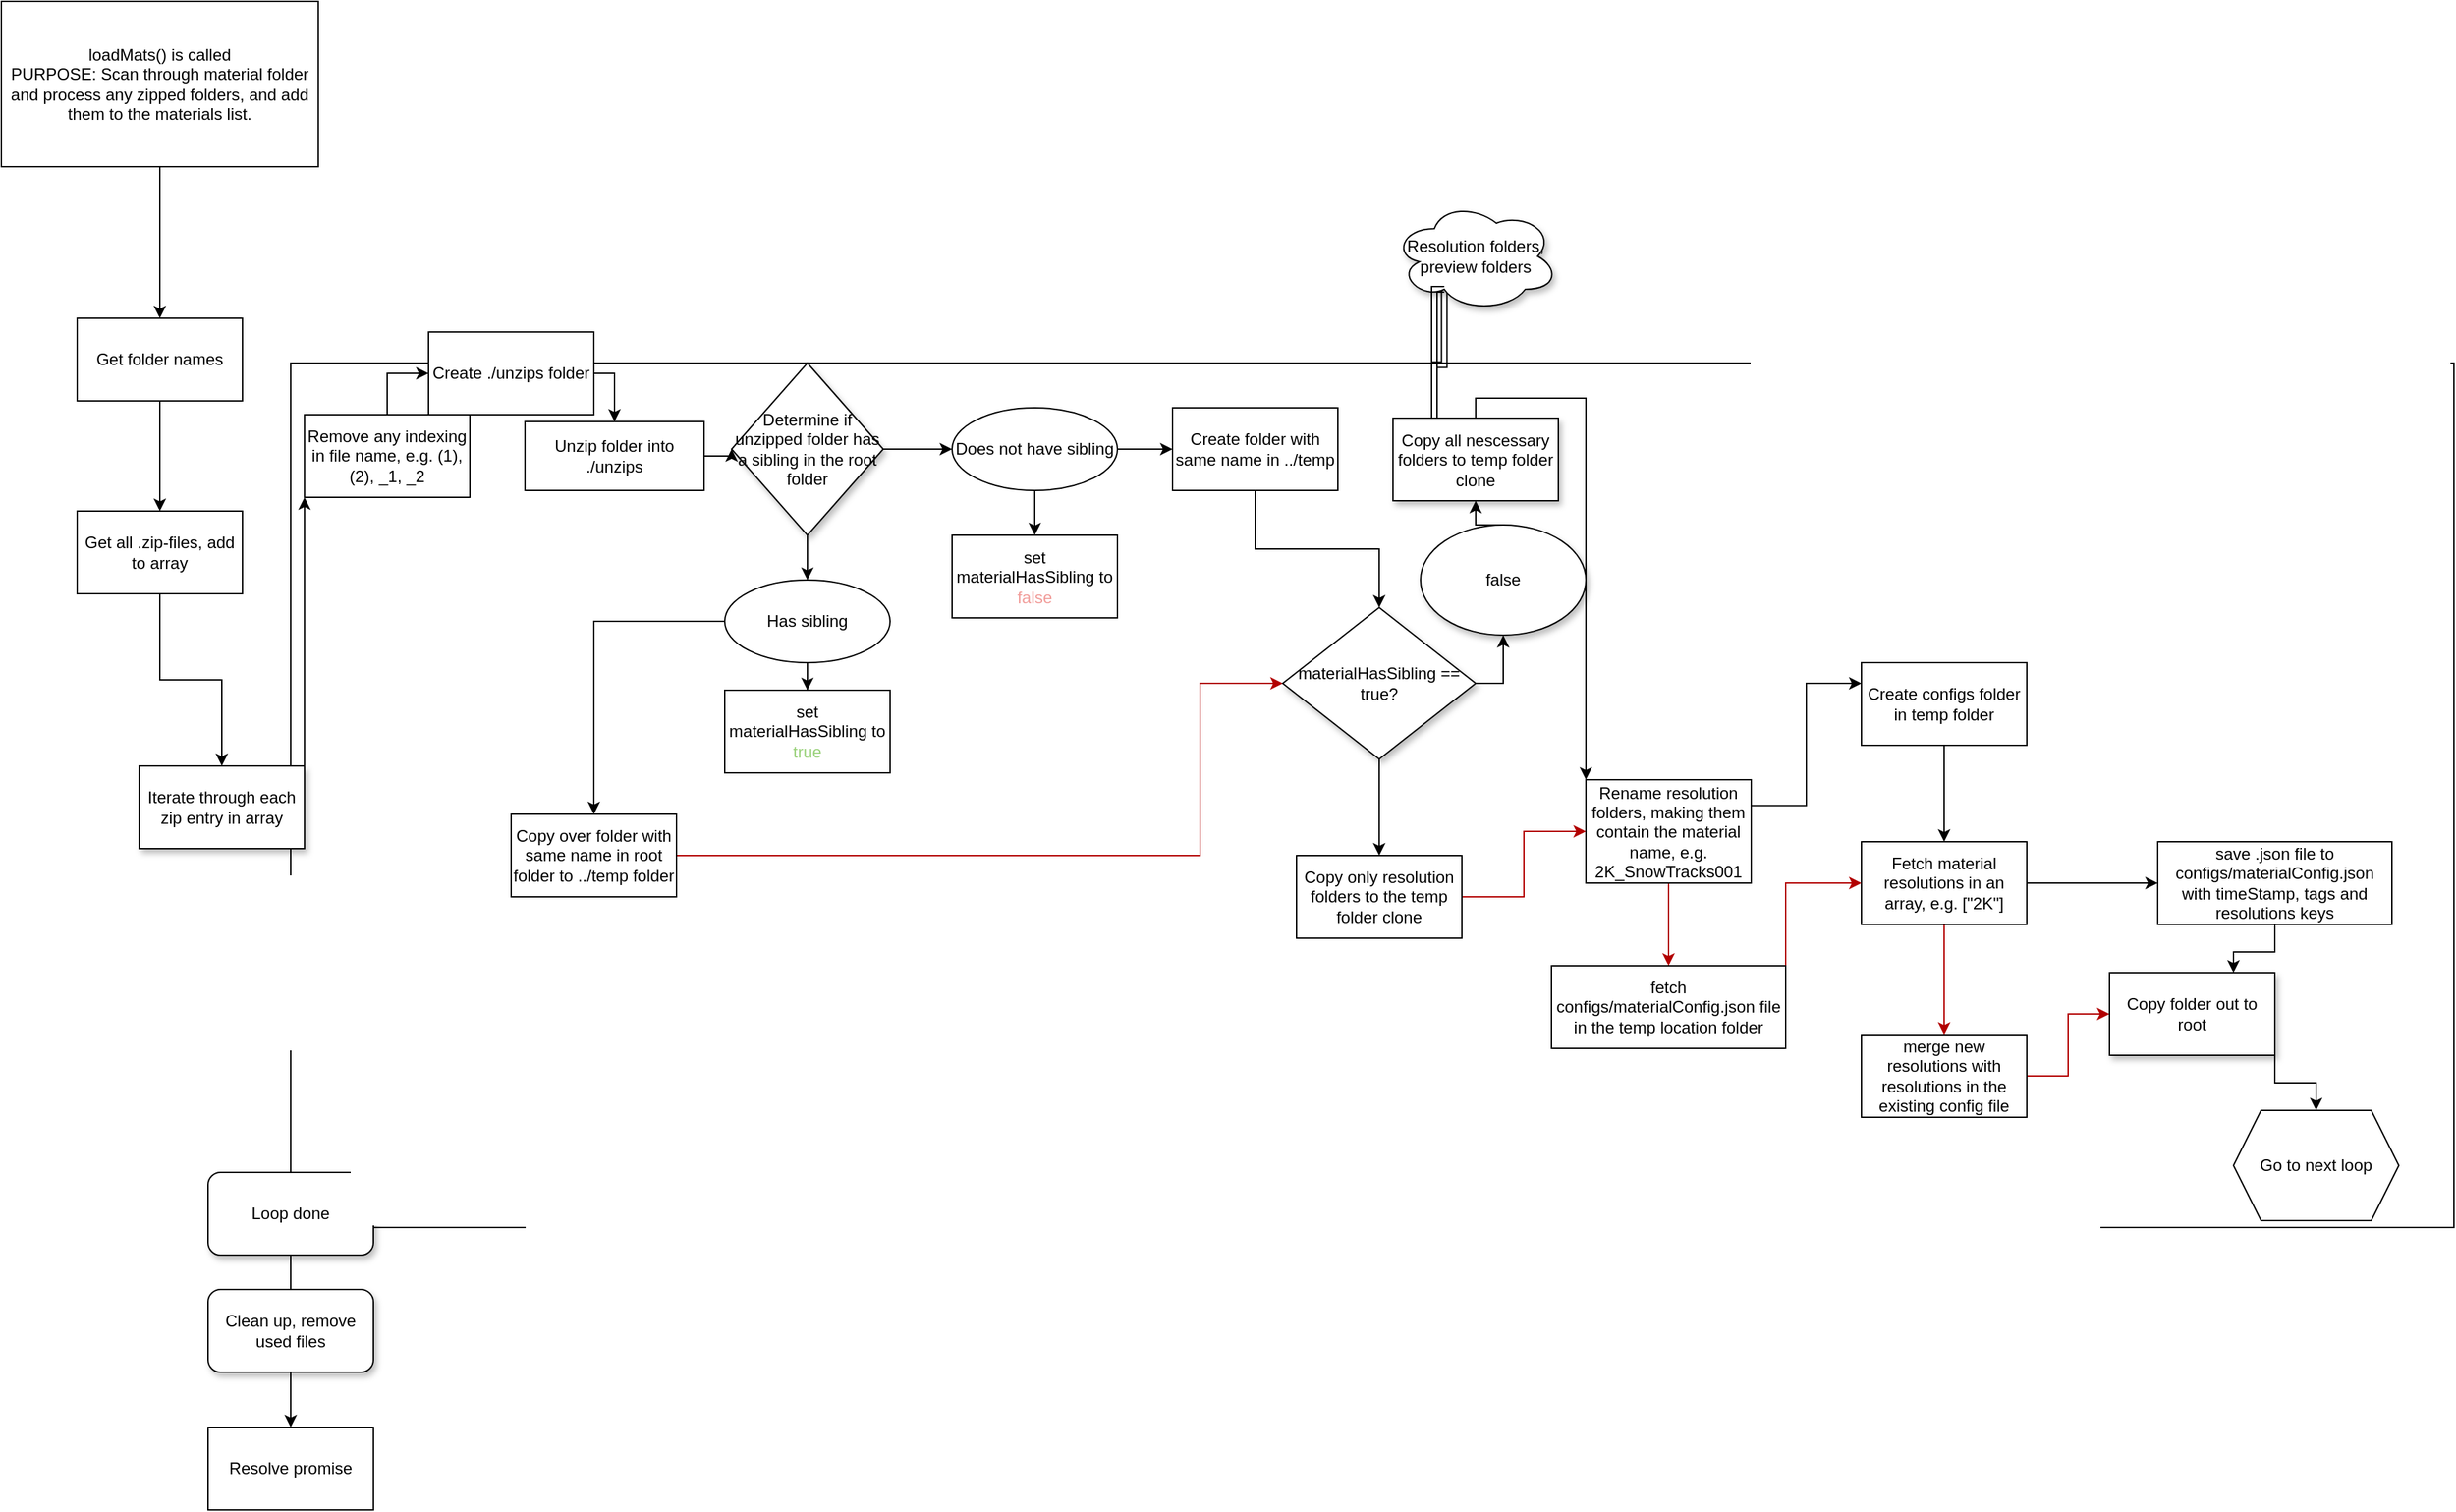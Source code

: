 <mxfile version="15.2.7" type="device" pages="2"><diagram id="7RGFKdEH5Pb6tyNks4_N" name="loadMats"><mxGraphModel dx="1422" dy="1922" grid="1" gridSize="10" guides="1" tooltips="1" connect="1" arrows="1" fold="1" page="1" pageScale="1" pageWidth="850" pageHeight="1100" math="0" shadow="0"><root><mxCell id="0"/><mxCell id="1" parent="0"/><mxCell id="j7DE4_1TnmKl7u6RfxlN-9" value="" style="rounded=0;whiteSpace=wrap;html=1;perimeterSpacing=0;" parent="1" vertex="1"><mxGeometry x="230" y="-822.5" width="1570" height="627.5" as="geometry"/></mxCell><mxCell id="j7DE4_1TnmKl7u6RfxlN-4" value="" style="edgeStyle=orthogonalEdgeStyle;rounded=0;orthogonalLoop=1;jettySize=auto;html=1;" parent="1" source="j7DE4_1TnmKl7u6RfxlN-1" target="j7DE4_1TnmKl7u6RfxlN-3" edge="1"><mxGeometry relative="1" as="geometry"/></mxCell><mxCell id="j7DE4_1TnmKl7u6RfxlN-1" value="loadMats() is called&lt;br&gt;PURPOSE: Scan through material folder and process any zipped folders, and add them to the materials list." style="rounded=0;whiteSpace=wrap;html=1;" parent="1" vertex="1"><mxGeometry x="20" y="-1085" width="230" height="120" as="geometry"/></mxCell><mxCell id="j7DE4_1TnmKl7u6RfxlN-6" value="" style="edgeStyle=orthogonalEdgeStyle;rounded=0;orthogonalLoop=1;jettySize=auto;html=1;" parent="1" source="j7DE4_1TnmKl7u6RfxlN-3" target="j7DE4_1TnmKl7u6RfxlN-5" edge="1"><mxGeometry relative="1" as="geometry"/></mxCell><mxCell id="j7DE4_1TnmKl7u6RfxlN-3" value="Get folder names" style="whiteSpace=wrap;html=1;rounded=0;" parent="1" vertex="1"><mxGeometry x="75" y="-855" width="120" height="60" as="geometry"/></mxCell><mxCell id="j7DE4_1TnmKl7u6RfxlN-8" value="" style="edgeStyle=orthogonalEdgeStyle;rounded=0;orthogonalLoop=1;jettySize=auto;html=1;" parent="1" source="j7DE4_1TnmKl7u6RfxlN-5" target="j7DE4_1TnmKl7u6RfxlN-7" edge="1"><mxGeometry relative="1" as="geometry"/></mxCell><mxCell id="j7DE4_1TnmKl7u6RfxlN-5" value="Get all .zip-files, add to array" style="whiteSpace=wrap;html=1;rounded=0;" parent="1" vertex="1"><mxGeometry x="75" y="-715" width="120" height="60" as="geometry"/></mxCell><mxCell id="j7DE4_1TnmKl7u6RfxlN-101" style="edgeStyle=orthogonalEdgeStyle;rounded=0;orthogonalLoop=1;jettySize=auto;html=1;exitX=1;exitY=0;exitDx=0;exitDy=0;entryX=0;entryY=1;entryDx=0;entryDy=0;strokeColor=default;" parent="1" source="j7DE4_1TnmKl7u6RfxlN-7" target="j7DE4_1TnmKl7u6RfxlN-14" edge="1"><mxGeometry relative="1" as="geometry"/></mxCell><mxCell id="j7DE4_1TnmKl7u6RfxlN-7" value="Iterate through each zip entry in array" style="whiteSpace=wrap;html=1;rounded=0;shadow=1;" parent="1" vertex="1"><mxGeometry x="120" y="-530" width="120" height="60" as="geometry"/></mxCell><mxCell id="j7DE4_1TnmKl7u6RfxlN-21" value="" style="edgeStyle=orthogonalEdgeStyle;rounded=0;orthogonalLoop=1;jettySize=auto;html=1;entryX=0;entryY=0.5;entryDx=0;entryDy=0;" parent="1" source="j7DE4_1TnmKl7u6RfxlN-12" target="j7DE4_1TnmKl7u6RfxlN-22" edge="1"><mxGeometry relative="1" as="geometry"><mxPoint x="560" y="-760" as="targetPoint"/></mxGeometry></mxCell><mxCell id="j7DE4_1TnmKl7u6RfxlN-12" value="Unzip folder into ./unzips" style="rounded=0;whiteSpace=wrap;html=1;" parent="1" vertex="1"><mxGeometry x="400" y="-780" width="130" height="50" as="geometry"/></mxCell><mxCell id="j7DE4_1TnmKl7u6RfxlN-105" style="edgeStyle=orthogonalEdgeStyle;rounded=0;orthogonalLoop=1;jettySize=auto;html=1;exitX=0.5;exitY=0;exitDx=0;exitDy=0;entryX=0;entryY=0.5;entryDx=0;entryDy=0;strokeColor=default;" parent="1" source="j7DE4_1TnmKl7u6RfxlN-14" target="j7DE4_1TnmKl7u6RfxlN-102" edge="1"><mxGeometry relative="1" as="geometry"/></mxCell><mxCell id="j7DE4_1TnmKl7u6RfxlN-14" value="Remove any indexing in file name, e.g. (1), (2), _1, _2" style="rounded=0;whiteSpace=wrap;html=1;" parent="1" vertex="1"><mxGeometry x="240" y="-785" width="120" height="60" as="geometry"/></mxCell><mxCell id="j7DE4_1TnmKl7u6RfxlN-26" value="" style="edgeStyle=orthogonalEdgeStyle;rounded=0;orthogonalLoop=1;jettySize=auto;html=1;" parent="1" source="j7DE4_1TnmKl7u6RfxlN-22" target="j7DE4_1TnmKl7u6RfxlN-25" edge="1"><mxGeometry relative="1" as="geometry"/></mxCell><mxCell id="j7DE4_1TnmKl7u6RfxlN-30" value="" style="edgeStyle=orthogonalEdgeStyle;rounded=0;orthogonalLoop=1;jettySize=auto;html=1;" parent="1" source="j7DE4_1TnmKl7u6RfxlN-22" target="j7DE4_1TnmKl7u6RfxlN-29" edge="1"><mxGeometry relative="1" as="geometry"/></mxCell><mxCell id="j7DE4_1TnmKl7u6RfxlN-22" value="&lt;span&gt;Determine if unzipped folder has a sibling in the root folder&lt;/span&gt;" style="rhombus;whiteSpace=wrap;html=1;rounded=0;shadow=1;" parent="1" vertex="1"><mxGeometry x="550" y="-822.5" width="110" height="125" as="geometry"/></mxCell><mxCell id="j7DE4_1TnmKl7u6RfxlN-28" value="" style="edgeStyle=orthogonalEdgeStyle;rounded=0;orthogonalLoop=1;jettySize=auto;html=1;" parent="1" source="j7DE4_1TnmKl7u6RfxlN-25" target="j7DE4_1TnmKl7u6RfxlN-27" edge="1"><mxGeometry relative="1" as="geometry"/></mxCell><mxCell id="j7DE4_1TnmKl7u6RfxlN-42" value="" style="edgeStyle=orthogonalEdgeStyle;rounded=0;orthogonalLoop=1;jettySize=auto;html=1;" parent="1" source="j7DE4_1TnmKl7u6RfxlN-25" target="j7DE4_1TnmKl7u6RfxlN-41" edge="1"><mxGeometry relative="1" as="geometry"/></mxCell><mxCell id="j7DE4_1TnmKl7u6RfxlN-25" value="Has sibling" style="ellipse;whiteSpace=wrap;html=1;rounded=0;" parent="1" vertex="1"><mxGeometry x="545" y="-665" width="120" height="60" as="geometry"/></mxCell><mxCell id="j7DE4_1TnmKl7u6RfxlN-59" style="edgeStyle=orthogonalEdgeStyle;rounded=0;orthogonalLoop=1;jettySize=auto;html=1;exitX=1;exitY=0.5;exitDx=0;exitDy=0;entryX=0;entryY=0.5;entryDx=0;entryDy=0;fillColor=#e51400;strokeColor=#B20000;" parent="1" source="j7DE4_1TnmKl7u6RfxlN-27" target="j7DE4_1TnmKl7u6RfxlN-64" edge="1"><mxGeometry relative="1" as="geometry"><mxPoint x="950" y="-595" as="targetPoint"/><Array as="points"><mxPoint x="890" y="-465"/><mxPoint x="890" y="-590"/></Array></mxGeometry></mxCell><mxCell id="j7DE4_1TnmKl7u6RfxlN-27" value="Copy over folder with same name in root folder to ../temp folder" style="whiteSpace=wrap;html=1;rounded=0;" parent="1" vertex="1"><mxGeometry x="390" y="-495" width="120" height="60" as="geometry"/></mxCell><mxCell id="j7DE4_1TnmKl7u6RfxlN-32" value="" style="edgeStyle=orthogonalEdgeStyle;rounded=0;orthogonalLoop=1;jettySize=auto;html=1;" parent="1" source="j7DE4_1TnmKl7u6RfxlN-29" target="j7DE4_1TnmKl7u6RfxlN-31" edge="1"><mxGeometry relative="1" as="geometry"/></mxCell><mxCell id="j7DE4_1TnmKl7u6RfxlN-40" value="" style="edgeStyle=orthogonalEdgeStyle;rounded=0;orthogonalLoop=1;jettySize=auto;html=1;" parent="1" source="j7DE4_1TnmKl7u6RfxlN-29" target="j7DE4_1TnmKl7u6RfxlN-39" edge="1"><mxGeometry relative="1" as="geometry"/></mxCell><mxCell id="j7DE4_1TnmKl7u6RfxlN-29" value="Does not have sibling" style="ellipse;whiteSpace=wrap;html=1;rounded=0;" parent="1" vertex="1"><mxGeometry x="710" y="-790" width="120" height="60" as="geometry"/></mxCell><mxCell id="j7DE4_1TnmKl7u6RfxlN-34" value="" style="edgeStyle=orthogonalEdgeStyle;rounded=0;orthogonalLoop=1;jettySize=auto;html=1;entryX=0.5;entryY=0;entryDx=0;entryDy=0;" parent="1" source="j7DE4_1TnmKl7u6RfxlN-31" target="j7DE4_1TnmKl7u6RfxlN-64" edge="1"><mxGeometry relative="1" as="geometry"><mxPoint x="1010" y="-625" as="targetPoint"/></mxGeometry></mxCell><mxCell id="j7DE4_1TnmKl7u6RfxlN-31" value="Create folder with same name in ../temp" style="whiteSpace=wrap;html=1;rounded=0;" parent="1" vertex="1"><mxGeometry x="870" y="-790" width="120" height="60" as="geometry"/></mxCell><mxCell id="j7DE4_1TnmKl7u6RfxlN-39" value="set materialHasSibling to &lt;font color=&quot;#f19c99&quot;&gt;false&lt;/font&gt;" style="whiteSpace=wrap;html=1;rounded=0;" parent="1" vertex="1"><mxGeometry x="710" y="-697.5" width="120" height="60" as="geometry"/></mxCell><mxCell id="j7DE4_1TnmKl7u6RfxlN-41" value="set materialHasSibling to &lt;font color=&quot;#97d077&quot;&gt;true&lt;/font&gt;" style="whiteSpace=wrap;html=1;rounded=0;" parent="1" vertex="1"><mxGeometry x="545" y="-585" width="120" height="60" as="geometry"/></mxCell><mxCell id="j7DE4_1TnmKl7u6RfxlN-84" value="" style="edgeStyle=orthogonalEdgeStyle;rounded=0;orthogonalLoop=1;jettySize=auto;html=1;strokeColor=#B20000;fillColor=#e51400;" parent="1" source="j7DE4_1TnmKl7u6RfxlN-43" target="j7DE4_1TnmKl7u6RfxlN-83" edge="1"><mxGeometry relative="1" as="geometry"/></mxCell><mxCell id="j7DE4_1TnmKl7u6RfxlN-87" style="edgeStyle=orthogonalEdgeStyle;rounded=0;orthogonalLoop=1;jettySize=auto;html=1;exitX=1;exitY=0.25;exitDx=0;exitDy=0;entryX=0;entryY=0.25;entryDx=0;entryDy=0;strokeColor=default;" parent="1" source="j7DE4_1TnmKl7u6RfxlN-43" target="j7DE4_1TnmKl7u6RfxlN-47" edge="1"><mxGeometry relative="1" as="geometry"/></mxCell><mxCell id="j7DE4_1TnmKl7u6RfxlN-43" value="Rename resolution folders, making them contain the material name, e.g. 2K_SnowTracks001" style="whiteSpace=wrap;html=1;rounded=0;" parent="1" vertex="1"><mxGeometry x="1170" y="-520" width="120" height="75" as="geometry"/></mxCell><mxCell id="j7DE4_1TnmKl7u6RfxlN-76" style="edgeStyle=orthogonalEdgeStyle;shape=link;rounded=0;orthogonalLoop=1;jettySize=auto;html=1;exitX=0.31;exitY=0.8;exitDx=0;exitDy=0;exitPerimeter=0;entryX=0.25;entryY=0;entryDx=0;entryDy=0;strokeColor=default;" parent="1" source="j7DE4_1TnmKl7u6RfxlN-45" target="j7DE4_1TnmKl7u6RfxlN-72" edge="1"><mxGeometry relative="1" as="geometry"/></mxCell><mxCell id="j7DE4_1TnmKl7u6RfxlN-45" value="Resolution folders, preview folders" style="ellipse;shape=cloud;whiteSpace=wrap;html=1;rounded=0;shadow=1;fillOpacity=100;snapToPoint=0;" parent="1" vertex="1"><mxGeometry x="1030" y="-940" width="120" height="80" as="geometry"/></mxCell><mxCell id="j7DE4_1TnmKl7u6RfxlN-88" style="edgeStyle=orthogonalEdgeStyle;rounded=0;orthogonalLoop=1;jettySize=auto;html=1;exitX=0.5;exitY=1;exitDx=0;exitDy=0;entryX=0.5;entryY=0;entryDx=0;entryDy=0;strokeColor=default;" parent="1" source="j7DE4_1TnmKl7u6RfxlN-47" target="j7DE4_1TnmKl7u6RfxlN-49" edge="1"><mxGeometry relative="1" as="geometry"/></mxCell><mxCell id="j7DE4_1TnmKl7u6RfxlN-47" value="Create configs folder in temp folder" style="whiteSpace=wrap;html=1;rounded=0;" parent="1" vertex="1"><mxGeometry x="1370" y="-605" width="120" height="60" as="geometry"/></mxCell><mxCell id="j7DE4_1TnmKl7u6RfxlN-52" value="" style="edgeStyle=orthogonalEdgeStyle;rounded=0;orthogonalLoop=1;jettySize=auto;html=1;" parent="1" source="j7DE4_1TnmKl7u6RfxlN-49" target="j7DE4_1TnmKl7u6RfxlN-51" edge="1"><mxGeometry relative="1" as="geometry"/></mxCell><mxCell id="j7DE4_1TnmKl7u6RfxlN-91" value="" style="edgeStyle=orthogonalEdgeStyle;rounded=0;orthogonalLoop=1;jettySize=auto;html=1;strokeColor=#B20000;fillColor=#e51400;" parent="1" source="j7DE4_1TnmKl7u6RfxlN-49" target="j7DE4_1TnmKl7u6RfxlN-90" edge="1"><mxGeometry relative="1" as="geometry"/></mxCell><mxCell id="j7DE4_1TnmKl7u6RfxlN-49" value="Fetch material resolutions in an array, e.g. [&quot;2K&quot;]" style="whiteSpace=wrap;html=1;rounded=0;" parent="1" vertex="1"><mxGeometry x="1370" y="-475" width="120" height="60" as="geometry"/></mxCell><mxCell id="j7DE4_1TnmKl7u6RfxlN-56" value="" style="edgeStyle=orthogonalEdgeStyle;rounded=0;orthogonalLoop=1;jettySize=auto;html=1;entryX=0.75;entryY=0;entryDx=0;entryDy=0;" parent="1" source="j7DE4_1TnmKl7u6RfxlN-51" target="j7DE4_1TnmKl7u6RfxlN-107" edge="1"><mxGeometry relative="1" as="geometry"/></mxCell><mxCell id="j7DE4_1TnmKl7u6RfxlN-51" value="save .json file to&lt;br&gt;configs/materialConfig.json&lt;br&gt;with timeStamp, tags and resolutions keys" style="whiteSpace=wrap;html=1;rounded=0;" parent="1" vertex="1"><mxGeometry x="1585" y="-475" width="170" height="60" as="geometry"/></mxCell><mxCell id="j7DE4_1TnmKl7u6RfxlN-55" value="Go to next loop" style="shape=hexagon;perimeter=hexagonPerimeter2;whiteSpace=wrap;html=1;fixedSize=1;rounded=0;" parent="1" vertex="1"><mxGeometry x="1640" y="-280" width="120" height="80" as="geometry"/></mxCell><mxCell id="j7DE4_1TnmKl7u6RfxlN-68" style="edgeStyle=orthogonalEdgeStyle;rounded=0;orthogonalLoop=1;jettySize=auto;html=1;exitX=1;exitY=0.5;exitDx=0;exitDy=0;entryX=0.5;entryY=1;entryDx=0;entryDy=0;strokeColor=default;" parent="1" source="j7DE4_1TnmKl7u6RfxlN-64" target="j7DE4_1TnmKl7u6RfxlN-66" edge="1"><mxGeometry relative="1" as="geometry"/></mxCell><mxCell id="j7DE4_1TnmKl7u6RfxlN-78" value="" style="edgeStyle=orthogonalEdgeStyle;rounded=0;orthogonalLoop=1;jettySize=auto;html=1;strokeColor=default;" parent="1" source="j7DE4_1TnmKl7u6RfxlN-64" target="j7DE4_1TnmKl7u6RfxlN-77" edge="1"><mxGeometry relative="1" as="geometry"/></mxCell><mxCell id="j7DE4_1TnmKl7u6RfxlN-64" value="materialHasSibling == true?" style="rhombus;whiteSpace=wrap;html=1;rounded=0;shadow=1;" parent="1" vertex="1"><mxGeometry x="950" y="-645" width="140" height="110" as="geometry"/></mxCell><mxCell id="j7DE4_1TnmKl7u6RfxlN-73" style="edgeStyle=orthogonalEdgeStyle;rounded=0;orthogonalLoop=1;jettySize=auto;html=1;exitX=0.5;exitY=0;exitDx=0;exitDy=0;entryX=0.5;entryY=1;entryDx=0;entryDy=0;strokeColor=default;" parent="1" source="j7DE4_1TnmKl7u6RfxlN-66" target="j7DE4_1TnmKl7u6RfxlN-72" edge="1"><mxGeometry relative="1" as="geometry"/></mxCell><mxCell id="j7DE4_1TnmKl7u6RfxlN-66" value="false" style="ellipse;whiteSpace=wrap;html=1;rounded=0;shadow=1;" parent="1" vertex="1"><mxGeometry x="1050" y="-705" width="120" height="80" as="geometry"/></mxCell><mxCell id="j7DE4_1TnmKl7u6RfxlN-74" style="edgeStyle=orthogonalEdgeStyle;rounded=0;orthogonalLoop=1;jettySize=auto;html=1;exitX=0.5;exitY=0;exitDx=0;exitDy=0;entryX=0;entryY=0;entryDx=0;entryDy=0;strokeColor=default;" parent="1" source="j7DE4_1TnmKl7u6RfxlN-72" target="j7DE4_1TnmKl7u6RfxlN-43" edge="1"><mxGeometry relative="1" as="geometry"><Array as="points"><mxPoint x="1090" y="-797"/></Array></mxGeometry></mxCell><mxCell id="j7DE4_1TnmKl7u6RfxlN-75" style="edgeStyle=orthogonalEdgeStyle;rounded=0;orthogonalLoop=1;jettySize=auto;html=1;exitX=0.25;exitY=0;exitDx=0;exitDy=0;strokeColor=default;shape=link;entryX=0.31;entryY=0.8;entryDx=0;entryDy=0;entryPerimeter=0;" parent="1" source="j7DE4_1TnmKl7u6RfxlN-72" target="j7DE4_1TnmKl7u6RfxlN-45" edge="1"><mxGeometry relative="1" as="geometry"><mxPoint x="1070" y="-845" as="targetPoint"/><Array as="points"><mxPoint x="1060" y="-876"/></Array></mxGeometry></mxCell><mxCell id="j7DE4_1TnmKl7u6RfxlN-72" value="Copy all nescessary folders to temp folder clone" style="rounded=0;whiteSpace=wrap;html=1;shadow=1;" parent="1" vertex="1"><mxGeometry x="1030" y="-782.5" width="120" height="60" as="geometry"/></mxCell><mxCell id="j7DE4_1TnmKl7u6RfxlN-81" style="edgeStyle=orthogonalEdgeStyle;rounded=0;orthogonalLoop=1;jettySize=auto;html=1;exitX=1;exitY=0.5;exitDx=0;exitDy=0;entryX=0;entryY=0.5;entryDx=0;entryDy=0;strokeColor=#B20000;fillColor=#e51400;" parent="1" source="j7DE4_1TnmKl7u6RfxlN-77" target="j7DE4_1TnmKl7u6RfxlN-43" edge="1"><mxGeometry relative="1" as="geometry"/></mxCell><mxCell id="j7DE4_1TnmKl7u6RfxlN-77" value="Copy only resolution folders to the temp folder clone" style="whiteSpace=wrap;html=1;rounded=0;shadow=0;" parent="1" vertex="1"><mxGeometry x="960" y="-465" width="120" height="60" as="geometry"/></mxCell><mxCell id="j7DE4_1TnmKl7u6RfxlN-89" style="edgeStyle=orthogonalEdgeStyle;rounded=0;orthogonalLoop=1;jettySize=auto;html=1;exitX=1;exitY=0;exitDx=0;exitDy=0;entryX=0;entryY=0.5;entryDx=0;entryDy=0;strokeColor=#B20000;fillColor=#e51400;" parent="1" source="j7DE4_1TnmKl7u6RfxlN-83" target="j7DE4_1TnmKl7u6RfxlN-49" edge="1"><mxGeometry relative="1" as="geometry"/></mxCell><mxCell id="j7DE4_1TnmKl7u6RfxlN-83" value="fetch configs/materialConfig.json file in the temp location folder" style="whiteSpace=wrap;html=1;rounded=0;" parent="1" vertex="1"><mxGeometry x="1145" y="-385" width="170" height="60" as="geometry"/></mxCell><mxCell id="j7DE4_1TnmKl7u6RfxlN-92" style="edgeStyle=orthogonalEdgeStyle;rounded=0;orthogonalLoop=1;jettySize=auto;html=1;exitX=1;exitY=0.5;exitDx=0;exitDy=0;entryX=0;entryY=0.5;entryDx=0;entryDy=0;strokeColor=#B20000;fillColor=#e51400;" parent="1" source="j7DE4_1TnmKl7u6RfxlN-90" target="j7DE4_1TnmKl7u6RfxlN-107" edge="1"><mxGeometry relative="1" as="geometry"/></mxCell><mxCell id="j7DE4_1TnmKl7u6RfxlN-90" value="merge new resolutions with resolutions in the existing config file" style="whiteSpace=wrap;html=1;rounded=0;" parent="1" vertex="1"><mxGeometry x="1370" y="-335" width="120" height="60" as="geometry"/></mxCell><mxCell id="j7DE4_1TnmKl7u6RfxlN-106" style="edgeStyle=orthogonalEdgeStyle;rounded=0;orthogonalLoop=1;jettySize=auto;html=1;exitX=0.5;exitY=1;exitDx=0;exitDy=0;entryX=0.5;entryY=0;entryDx=0;entryDy=0;strokeColor=default;" parent="1" source="j7DE4_1TnmKl7u6RfxlN-95" target="j7DE4_1TnmKl7u6RfxlN-99" edge="1"><mxGeometry relative="1" as="geometry"/></mxCell><mxCell id="j7DE4_1TnmKl7u6RfxlN-95" value="Loop done" style="rounded=1;whiteSpace=wrap;html=1;shadow=1;" parent="1" vertex="1"><mxGeometry x="170" y="-235" width="120" height="60" as="geometry"/></mxCell><mxCell id="j7DE4_1TnmKl7u6RfxlN-99" value="Resolve promise" style="whiteSpace=wrap;html=1;rounded=0;" parent="1" vertex="1"><mxGeometry x="170" y="-50" width="120" height="60" as="geometry"/></mxCell><mxCell id="j7DE4_1TnmKl7u6RfxlN-104" style="edgeStyle=orthogonalEdgeStyle;rounded=0;orthogonalLoop=1;jettySize=auto;html=1;exitX=1;exitY=0.5;exitDx=0;exitDy=0;entryX=0.5;entryY=0;entryDx=0;entryDy=0;strokeColor=default;" parent="1" source="j7DE4_1TnmKl7u6RfxlN-102" target="j7DE4_1TnmKl7u6RfxlN-12" edge="1"><mxGeometry relative="1" as="geometry"/></mxCell><mxCell id="j7DE4_1TnmKl7u6RfxlN-102" value="Create ./unzips folder" style="whiteSpace=wrap;html=1;rounded=0;" parent="1" vertex="1"><mxGeometry x="330" y="-845" width="120" height="60" as="geometry"/></mxCell><mxCell id="j7DE4_1TnmKl7u6RfxlN-108" style="edgeStyle=orthogonalEdgeStyle;rounded=0;orthogonalLoop=1;jettySize=auto;html=1;exitX=1;exitY=1;exitDx=0;exitDy=0;entryX=0.5;entryY=0;entryDx=0;entryDy=0;strokeColor=default;" parent="1" source="j7DE4_1TnmKl7u6RfxlN-107" target="j7DE4_1TnmKl7u6RfxlN-55" edge="1"><mxGeometry relative="1" as="geometry"/></mxCell><mxCell id="j7DE4_1TnmKl7u6RfxlN-107" value="Copy folder out to root" style="rounded=0;whiteSpace=wrap;html=1;shadow=1;" parent="1" vertex="1"><mxGeometry x="1550" y="-380" width="120" height="60" as="geometry"/></mxCell><mxCell id="j7DE4_1TnmKl7u6RfxlN-109" value="Clean up, remove used files" style="rounded=1;whiteSpace=wrap;html=1;shadow=1;" parent="1" vertex="1"><mxGeometry x="170" y="-150" width="120" height="60" as="geometry"/></mxCell></root></mxGraphModel></diagram><diagram id="9RZyqHiGx6vZ5QoEBTw6" name="drag-out"><mxGraphModel dx="1422" dy="822" grid="1" gridSize="10" guides="1" tooltips="1" connect="1" arrows="1" fold="1" page="1" pageScale="1" pageWidth="850" pageHeight="1100" math="0" shadow="0"><root><mxCell id="P3taSQqcbgiQHKdfc4Wd-0"/><mxCell id="P3taSQqcbgiQHKdfc4Wd-1" parent="P3taSQqcbgiQHKdfc4Wd-0"/><mxCell id="P3taSQqcbgiQHKdfc4Wd-25" value="" style="rounded=0;whiteSpace=wrap;html=1;" vertex="1" parent="P3taSQqcbgiQHKdfc4Wd-1"><mxGeometry x="250" y="150" width="560" height="490" as="geometry"/></mxCell><mxCell id="P3taSQqcbgiQHKdfc4Wd-22" value="" style="edgeStyle=orthogonalEdgeStyle;rounded=0;orthogonalLoop=1;jettySize=auto;html=1;" edge="1" parent="P3taSQqcbgiQHKdfc4Wd-1" source="P3taSQqcbgiQHKdfc4Wd-2" target="P3taSQqcbgiQHKdfc4Wd-20"><mxGeometry relative="1" as="geometry"/></mxCell><mxCell id="P3taSQqcbgiQHKdfc4Wd-2" value="Drag initiated" style="rounded=0;whiteSpace=wrap;html=1;" vertex="1" parent="P3taSQqcbgiQHKdfc4Wd-1"><mxGeometry x="30" y="10" width="120" height="50" as="geometry"/></mxCell><mxCell id="P3taSQqcbgiQHKdfc4Wd-3" value="Fetch selected resolutions, put into selectedResolutions array" style="whiteSpace=wrap;html=1;rounded=0;" vertex="1" parent="P3taSQqcbgiQHKdfc4Wd-1"><mxGeometry x="30" y="100" width="120" height="60" as="geometry"/></mxCell><mxCell id="P3taSQqcbgiQHKdfc4Wd-26" style="edgeStyle=orthogonalEdgeStyle;rounded=0;orthogonalLoop=1;jettySize=auto;html=1;exitX=1;exitY=0.5;exitDx=0;exitDy=0;entryX=0;entryY=0.5;entryDx=0;entryDy=0;" edge="1" parent="P3taSQqcbgiQHKdfc4Wd-1" source="P3taSQqcbgiQHKdfc4Wd-20" target="P3taSQqcbgiQHKdfc4Wd-23"><mxGeometry relative="1" as="geometry"/></mxCell><mxCell id="P3taSQqcbgiQHKdfc4Wd-20" value="Add selected elements and dragged element to dragMaterialList array. Merge dragged element with existing elements in array." style="rounded=0;whiteSpace=wrap;html=1;" vertex="1" parent="P3taSQqcbgiQHKdfc4Wd-1"><mxGeometry x="30" y="220" width="120" height="110" as="geometry"/></mxCell><mxCell id="P3taSQqcbgiQHKdfc4Wd-28" value="" style="edgeStyle=orthogonalEdgeStyle;rounded=0;orthogonalLoop=1;jettySize=auto;html=1;" edge="1" parent="P3taSQqcbgiQHKdfc4Wd-1" source="P3taSQqcbgiQHKdfc4Wd-23" target="P3taSQqcbgiQHKdfc4Wd-27"><mxGeometry relative="1" as="geometry"><Array as="points"><mxPoint x="330" y="200"/><mxPoint x="330" y="200"/></Array></mxGeometry></mxCell><mxCell id="P3taSQqcbgiQHKdfc4Wd-23" value="Iterate through each entry in the dragMaterialList array" style="whiteSpace=wrap;html=1;rounded=0;shadow=1;" vertex="1" parent="P3taSQqcbgiQHKdfc4Wd-1"><mxGeometry x="230" y="125" width="120" height="60" as="geometry"/></mxCell><mxCell id="P3taSQqcbgiQHKdfc4Wd-30" value="" style="edgeStyle=orthogonalEdgeStyle;rounded=0;orthogonalLoop=1;jettySize=auto;html=1;" edge="1" parent="P3taSQqcbgiQHKdfc4Wd-1" source="P3taSQqcbgiQHKdfc4Wd-27" target="P3taSQqcbgiQHKdfc4Wd-29"><mxGeometry relative="1" as="geometry"/></mxCell><mxCell id="P3taSQqcbgiQHKdfc4Wd-27" value="Fetch the closest matching selected resolutions" style="whiteSpace=wrap;html=1;rounded=0;" vertex="1" parent="P3taSQqcbgiQHKdfc4Wd-1"><mxGeometry x="275" y="210" width="120" height="60" as="geometry"/></mxCell><mxCell id="P3taSQqcbgiQHKdfc4Wd-32" value="" style="edgeStyle=orthogonalEdgeStyle;rounded=0;orthogonalLoop=1;jettySize=auto;html=1;" edge="1" parent="P3taSQqcbgiQHKdfc4Wd-1" source="P3taSQqcbgiQHKdfc4Wd-29" target="P3taSQqcbgiQHKdfc4Wd-31"><mxGeometry relative="1" as="geometry"/></mxCell><mxCell id="P3taSQqcbgiQHKdfc4Wd-34" value="" style="edgeStyle=orthogonalEdgeStyle;rounded=0;orthogonalLoop=1;jettySize=auto;html=1;" edge="1" parent="P3taSQqcbgiQHKdfc4Wd-1" source="P3taSQqcbgiQHKdfc4Wd-29" target="P3taSQqcbgiQHKdfc4Wd-33"><mxGeometry relative="1" as="geometry"/></mxCell><mxCell id="P3taSQqcbgiQHKdfc4Wd-29" value="Are there more than 1 matching resolutions?" style="rhombus;whiteSpace=wrap;html=1;rounded=0;" vertex="1" parent="P3taSQqcbgiQHKdfc4Wd-1"><mxGeometry x="287.5" y="320" width="95" height="90" as="geometry"/></mxCell><mxCell id="P3taSQqcbgiQHKdfc4Wd-40" value="" style="edgeStyle=orthogonalEdgeStyle;rounded=0;orthogonalLoop=1;jettySize=auto;html=1;" edge="1" parent="P3taSQqcbgiQHKdfc4Wd-1" source="P3taSQqcbgiQHKdfc4Wd-31" target="P3taSQqcbgiQHKdfc4Wd-39"><mxGeometry relative="1" as="geometry"/></mxCell><mxCell id="P3taSQqcbgiQHKdfc4Wd-31" value="Yes" style="rounded=1;whiteSpace=wrap;html=1;" vertex="1" parent="P3taSQqcbgiQHKdfc4Wd-1"><mxGeometry x="400" y="350" width="80" height="30" as="geometry"/></mxCell><mxCell id="P3taSQqcbgiQHKdfc4Wd-44" value="" style="edgeStyle=orthogonalEdgeStyle;rounded=0;orthogonalLoop=1;jettySize=auto;html=1;" edge="1" parent="P3taSQqcbgiQHKdfc4Wd-1" source="P3taSQqcbgiQHKdfc4Wd-33" target="P3taSQqcbgiQHKdfc4Wd-43"><mxGeometry relative="1" as="geometry"/></mxCell><mxCell id="P3taSQqcbgiQHKdfc4Wd-33" value="No" style="rounded=1;whiteSpace=wrap;html=1;" vertex="1" parent="P3taSQqcbgiQHKdfc4Wd-1"><mxGeometry x="295" y="440" width="80" height="30" as="geometry"/></mxCell><mxCell id="P3taSQqcbgiQHKdfc4Wd-42" value="" style="edgeStyle=orthogonalEdgeStyle;rounded=0;orthogonalLoop=1;jettySize=auto;html=1;" edge="1" parent="P3taSQqcbgiQHKdfc4Wd-1" source="P3taSQqcbgiQHKdfc4Wd-39" target="P3taSQqcbgiQHKdfc4Wd-41"><mxGeometry relative="1" as="geometry"/></mxCell><mxCell id="P3taSQqcbgiQHKdfc4Wd-39" value="Delete any contents of the material subfolder with same name as main folder" style="rounded=0;whiteSpace=wrap;html=1;shadow=0;" vertex="1" parent="P3taSQqcbgiQHKdfc4Wd-1"><mxGeometry x="520" y="335" width="120" height="60" as="geometry"/></mxCell><mxCell id="P3taSQqcbgiQHKdfc4Wd-46" value="" style="edgeStyle=orthogonalEdgeStyle;rounded=0;orthogonalLoop=1;jettySize=auto;html=1;" edge="1" parent="P3taSQqcbgiQHKdfc4Wd-1" source="P3taSQqcbgiQHKdfc4Wd-41" target="P3taSQqcbgiQHKdfc4Wd-45"><mxGeometry relative="1" as="geometry"/></mxCell><mxCell id="P3taSQqcbgiQHKdfc4Wd-41" value="Copy over matching resolutions to the subfolder" style="whiteSpace=wrap;html=1;rounded=0;shadow=0;" vertex="1" parent="P3taSQqcbgiQHKdfc4Wd-1"><mxGeometry x="680" y="335" width="120" height="60" as="geometry"/></mxCell><mxCell id="OpYPeVO7Me76vzo7zfYR-1" style="edgeStyle=orthogonalEdgeStyle;rounded=0;orthogonalLoop=1;jettySize=auto;html=1;exitX=1;exitY=0.5;exitDx=0;exitDy=0;entryX=0.375;entryY=0;entryDx=0;entryDy=0;" edge="1" parent="P3taSQqcbgiQHKdfc4Wd-1" source="P3taSQqcbgiQHKdfc4Wd-43" target="OpYPeVO7Me76vzo7zfYR-0"><mxGeometry relative="1" as="geometry"/></mxCell><mxCell id="P3taSQqcbgiQHKdfc4Wd-43" value="Add single resolution folder (full path) to folderList array" style="rounded=0;whiteSpace=wrap;html=1;shadow=0;" vertex="1" parent="P3taSQqcbgiQHKdfc4Wd-1"><mxGeometry x="400" y="425" width="120" height="60" as="geometry"/></mxCell><mxCell id="OpYPeVO7Me76vzo7zfYR-2" style="edgeStyle=orthogonalEdgeStyle;rounded=0;orthogonalLoop=1;jettySize=auto;html=1;exitX=0;exitY=0.5;exitDx=0;exitDy=0;entryX=0.625;entryY=0;entryDx=0;entryDy=0;" edge="1" parent="P3taSQqcbgiQHKdfc4Wd-1" source="P3taSQqcbgiQHKdfc4Wd-45" target="OpYPeVO7Me76vzo7zfYR-0"><mxGeometry relative="1" as="geometry"/></mxCell><mxCell id="P3taSQqcbgiQHKdfc4Wd-45" value="Add subfolder (full path) to folderList array" style="whiteSpace=wrap;html=1;rounded=0;shadow=0;" vertex="1" parent="P3taSQqcbgiQHKdfc4Wd-1"><mxGeometry x="680" y="425" width="120" height="60" as="geometry"/></mxCell><mxCell id="OpYPeVO7Me76vzo7zfYR-0" value="Go to next loop" style="shape=hexagon;perimeter=hexagonPerimeter2;whiteSpace=wrap;html=1;fixedSize=1;rounded=0;shadow=0;" vertex="1" parent="P3taSQqcbgiQHKdfc4Wd-1"><mxGeometry x="550" y="530" width="120" height="80" as="geometry"/></mxCell></root></mxGraphModel></diagram></mxfile>